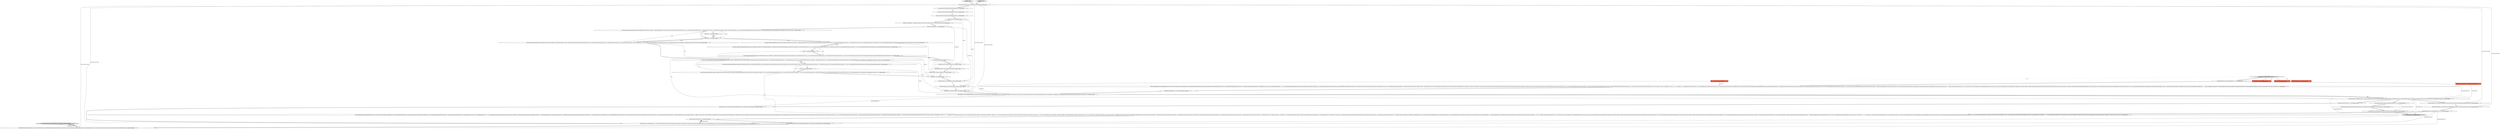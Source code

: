 digraph {
30 [style = filled, label = "this.pulsarRecordCursors.put(split.getKey(),pulsarRecordCursor)@@@199@@@['0', '1', '0']", fillcolor = lightgray, shape = ellipse image = "AAA0AAABBB2BBB"];
43 [style = filled, label = "mockKeyValueSchemaPulsarRecordCursor['0', '0', '1']", fillcolor = lightgray, shape = diamond image = "AAA0AAABBB3BBB"];
52 [style = filled, label = "PulsarSqlSchemaInfoProvider pulsarSqlSchemaInfoProvider = mock()@@@80@@@['0', '0', '1']", fillcolor = white, shape = ellipse image = "AAA0AAABBB3BBB"];
24 [style = filled, label = "PulsarRecordCursor pulsarRecordCursor = spy(new PulsarRecordCursor(ColumnHandles,split,pulsarConnectorConfig,managedLedgerFactory,new ManagedLedgerConfig(),new PulsarConnectorMetricsTracker(new NullStatsProvider()),dispatchingRowDecoderFactory))@@@79@@@['1', '1', '1']", fillcolor = white, shape = ellipse image = "AAA0AAABBB1BBB"];
32 [style = filled, label = "schemas = mock()@@@59@@@['0', '1', '0']", fillcolor = white, shape = ellipse image = "AAA0AAABBB2BBB"];
15 [style = filled, label = "when(PulsarConnectorCache.instance.getManagedLedgerFactory()).thenReturn(managedLedgerFactory)@@@192@@@['1', '0', '0']", fillcolor = white, shape = ellipse image = "AAA0AAABBB1BBB"];
1 [style = filled, label = "doReturn(tenants).when(pulsarAdmin).tenants()@@@71@@@['1', '0', '0']", fillcolor = white, shape = ellipse image = "AAA0AAABBB1BBB"];
47 [style = filled, label = "final KeyValueSchema schema@@@2@@@['0', '0', '1']", fillcolor = tomato, shape = box image = "AAA0AAABBB3BBB"];
5 [style = filled, label = "Topics topics = mock()@@@23@@@['1', '1', '0']", fillcolor = white, shape = ellipse image = "AAA0AAABBB1BBB"];
42 [style = filled, label = "final TopicName topicName@@@2@@@['0', '0', '1']", fillcolor = tomato, shape = box image = "AAA0AAABBB3BBB"];
54 [style = filled, label = "pulsarRecordCursor.setPulsarSqlSchemaInfoProvider(pulsarSqlSchemaInfoProvider)@@@82@@@['0', '0', '1']", fillcolor = white, shape = ellipse image = "AAA0AAABBB3BBB"];
18 [style = filled, label = "when(schemas.getSchemaInfo(anyString())).thenAnswer(new Answer<SchemaInfo>(){@Override public SchemaInfo answer(InvocationOnMock invocationOnMock){Object(( args = invocationOnMock.getArguments()String topic = (String)args(0(if (topicsToSchemas.get(topic) != null) {return topicsToSchemas.get(topic)}{throw new PulsarAdminException(new ClientErrorException(Response.status(404).build()))}}})@@@57@@@['1', '0', '0']", fillcolor = white, shape = ellipse image = "AAA0AAABBB1BBB"];
20 [style = filled, label = "doReturn(topics).when(pulsarAdmin).topics()@@@73@@@['1', '0', '0']", fillcolor = white, shape = ellipse image = "AAA0AAABBB1BBB"];
25 [style = filled, label = "PulsarConnectorCache.instance = mock()@@@195@@@['1', '1', '0']", fillcolor = white, shape = ellipse image = "AAA0AAABBB1BBB"];
17 [style = filled, label = "doReturn(tenants).when(pulsarAdmin).tenants()@@@75@@@['1', '1', '0']", fillcolor = white, shape = ellipse image = "AAA0AAABBB1BBB"];
37 [style = filled, label = "when(PulsarConnectorCache.instance.getManagedLedgerFactory()).thenReturn(managedLedgerFactory)@@@196@@@['0', '1', '0']", fillcolor = white, shape = ellipse image = "AAA0AAABBB2BBB"];
48 [style = filled, label = "final Long entriesNum@@@2@@@['0', '0', '1']", fillcolor = tomato, shape = box image = "AAA0AAABBB3BBB"];
50 [style = filled, label = "when(managedLedgerFactory.openReadOnlyCursor(any(),any(),any())).then(new Answer<ReadOnlyCursor>(){@Override public ReadOnlyCursor answer(InvocationOnMock invocationOnMock){Object(( args = invocationOnMock.getArguments()String topic = (String)args(0(PositionImpl positionImpl = (PositionImpl)args(1(int position = positionImpl.getEntryId() == -1? 0: (int)positionImpl.getEntryId()positions.put(topic,position)ReadOnlyCursorImpl readOnlyCursor = mock()doReturn(entriesNum).when(readOnlyCursor).getNumberOfEntries()doAnswer(new Answer<Void>(){@Override public Void answer(InvocationOnMock invocation){Object(( args = invocation.getArguments()Integer skipEntries = (Integer)args(0(positions.put(topic,positions.get(topic) + skipEntries)return null}}).when(readOnlyCursor).skipEntries(anyInt())when(readOnlyCursor.getReadPosition()).thenAnswer(new Answer<PositionImpl>(){@Override public PositionImpl answer(InvocationOnMock invocationOnMock){return PositionImpl.get(0,positions.get(topic))}})doAnswer(new Answer(){@Override public Object answer(InvocationOnMock invocationOnMock){Object(( args = invocationOnMock.getArguments()Integer readEntries = (Integer)args(0(AsyncCallbacks.ReadEntriesCallback callback = (AsyncCallbacks.ReadEntriesCallback)args(2(Object ctx = args(3(new Thread(new Runnable(){@Override public void run(){List<Entry> entries = new LinkedList<>()for (int i = 0 i < readEntries i++){MessageMetadata messageMetadata = new MessageMetadata().setProducerName(\"test-producer\").setSequenceId(positions.get(topic)).setPublishTime(System.currentTimeMillis())if (KeyValueEncodingType.SEPARATED.equals(schema.getKeyValueEncodingType())) {messageMetadata.setPartitionKey(new String(schema.getKeySchema().encode(message.getKey()),Charset.forName(\"UTF-8\"))).setPartitionKeyB64Encoded(false)}ByteBuf dataPayload = io.netty.buffer.Unpooled.copiedBuffer(schema.encode(message))ByteBuf byteBuf = serializeMetadataAndPayload(Commands.ChecksumType.Crc32c,messageMetadata,dataPayload)entries.add(EntryImpl.create(0,positions.get(topic),byteBuf))positions.put(topic,positions.get(topic) + 1)}callback.readEntriesComplete(entries,ctx)}}).start()return null}}).when(readOnlyCursor).asyncReadEntries(anyInt(),anyLong(),any(),any(),any())when(readOnlyCursor.hasMoreEntries()).thenAnswer(new Answer<Boolean>(){@Override public Boolean answer(InvocationOnMock invocationOnMock){return positions.get(topic) < entriesNum}})when(readOnlyCursor.getNumberOfEntries(any())).then(new Answer<Long>(){@Override public Long answer(InvocationOnMock invocationOnMock){Object(( args = invocationOnMock.getArguments()com.google.common.collect.Range<PositionImpl> range = (com.google.common.collect.Range<PositionImpl>)args(0(return (range.upperEndpoint().getEntryId() + 1) - range.lowerEndpoint().getEntryId()}})when(readOnlyCursor.getCurrentLedgerInfo()).thenReturn(MLDataFormats.ManagedLedgerInfo.LedgerInfo.newBuilder().setLedgerId(0).build())return readOnlyCursor}})@@@4@@@['0', '0', '1']", fillcolor = white, shape = ellipse image = "AAA0AAABBB3BBB"];
10 [style = filled, label = "pulsarAdmin = mock()@@@70@@@['1', '0', '0']", fillcolor = white, shape = ellipse image = "AAA0AAABBB1BBB"];
6 [style = filled, label = "pulsarAdmin = mock()@@@74@@@['1', '1', '0']", fillcolor = white, shape = ellipse image = "AAA0AAABBB1BBB"];
12 [style = filled, label = "PulsarSplit split = new PulsarSplit(0,pulsarConnectorId.toString(),topicName.getNamespace(),topicName.getLocalName(),topicName.getLocalName(),entriesNum,new String(schema.getSchemaInfo().getSchema()),schema.getSchemaInfo().getType(),0,entriesNum,0,0,TupleDomain.all(),objectMapper.writeValueAsString(schema.getSchemaInfo().getProperties()),null)@@@78@@@['1', '1', '1']", fillcolor = white, shape = ellipse image = "AAA0AAABBB1BBB"];
45 [style = filled, label = "ManagedLedgerFactory managedLedgerFactory = mock()@@@3@@@['0', '0', '1']", fillcolor = white, shape = ellipse image = "AAA0AAABBB3BBB"];
11 [style = filled, label = "doReturn(new LinkedList<>(topicNames.stream().map(null).collect(Collectors.toSet()))).when(tenants).getTenants()@@@8@@@['1', '1', '0']", fillcolor = white, shape = ellipse image = "AAA0AAABBB1BBB"];
19 [style = filled, label = "this.pulsarConnectorConfig = spy(new PulsarConnectorConfig())@@@3@@@['1', '1', '0']", fillcolor = white, shape = ellipse image = "AAA0AAABBB1BBB"];
23 [style = filled, label = "doReturn(namespaces).when(pulsarAdmin).namespaces()@@@72@@@['1', '0', '0']", fillcolor = white, shape = ellipse image = "AAA0AAABBB1BBB"];
3 [style = filled, label = "doReturn(topics).when(pulsarAdmin).topics()@@@77@@@['1', '1', '0']", fillcolor = white, shape = ellipse image = "AAA0AAABBB1BBB"];
0 [style = filled, label = "this.pulsarConnectorConfig.setMaxSplitEntryQueueSize(10)@@@5@@@['1', '1', '0']", fillcolor = white, shape = ellipse image = "AAA0AAABBB1BBB"];
49 [style = filled, label = "KeyValue message@@@2@@@['0', '0', '1']", fillcolor = tomato, shape = box image = "AAA0AAABBB3BBB"];
29 [style = filled, label = "when(topics.getList(anyString(),any())).thenAnswer(new Answer<List<String>>(){@Override public List<String> answer(InvocationOnMock invocationOnMock){Object(( args = invocationOnMock.getArguments()String ns = (String)args(0(List<String> topics = getTopics(ns)if (topics.isEmpty()) {ClientErrorException cee = new ClientErrorException(Response.status(404).build())throw new PulsarAdminException(cee,cee.getMessage(),cee.getResponse().getStatus())}return topics}})@@@24@@@['0', '1', '0']", fillcolor = white, shape = ellipse image = "AAA0AAABBB2BBB"];
33 [style = filled, label = "when(managedLedgerFactory.openReadOnlyCursor(any(),any(),any())).then(new Answer<ReadOnlyCursor>(){@Override public ReadOnlyCursor answer(InvocationOnMock invocationOnMock){Object(( args = invocationOnMock.getArguments()String topic = (String)args(0(PositionImpl positionImpl = (PositionImpl)args(1(int position = positionImpl.getEntryId() == -1? 0: (int)positionImpl.getEntryId()positions.put(topic,position)String schemaName = TopicName.get(TopicName.get(topic.replaceAll(\"/persistent\",\"\")).getPartitionedTopicName()).getSchemaName()long entries = topicsToNumEntries.get(schemaName)ReadOnlyCursorImpl readOnlyCursor = mock()doReturn(entries).when(readOnlyCursor).getNumberOfEntries()doAnswer(new Answer<Void>(){@Override public Void answer(InvocationOnMock invocation){Object(( args = invocation.getArguments()Integer skipEntries = (Integer)args(0(positions.put(topic,positions.get(topic) + skipEntries)return null}}).when(readOnlyCursor).skipEntries(anyInt())when(readOnlyCursor.getReadPosition()).thenAnswer(new Answer<PositionImpl>(){@Override public PositionImpl answer(InvocationOnMock invocationOnMock){return PositionImpl.get(0,positions.get(topic))}})doAnswer(new Answer(){@Override public Object answer(InvocationOnMock invocationOnMock){Object(( args = invocationOnMock.getArguments()Integer readEntries = (Integer)args(0(AsyncCallbacks.ReadEntriesCallback callback = (AsyncCallbacks.ReadEntriesCallback)args(2(Object ctx = args(3(new Thread(new Runnable(){@Override public void run(){List<Entry> entries = new LinkedList<>()for (int i = 0 i < readEntries i++){TestPulsarConnector.Bar bar = new TestPulsarConnector.Bar()bar.field1 = fooFunctions.get(\"bar.field1\").apply(count) == null? null: (int)fooFunctions.get(\"bar.field1\").apply(count)bar.field2 = fooFunctions.get(\"bar.field2\").apply(count) == null? null: (String)fooFunctions.get(\"bar.field2\").apply(count)bar.field3 = (float)fooFunctions.get(\"bar.field3\").apply(count)Foo foo = new Foo()foo.field1 = (int)fooFunctions.get(\"field1\").apply(count)foo.field2 = (String)fooFunctions.get(\"field2\").apply(count)foo.field3 = (float)fooFunctions.get(\"field3\").apply(count)foo.field4 = (double)fooFunctions.get(\"field4\").apply(count)foo.field5 = (boolean)fooFunctions.get(\"field5\").apply(count)foo.field6 = (long)fooFunctions.get(\"field6\").apply(count)foo.timestamp = (long)fooFunctions.get(\"timestamp\").apply(count)foo.time = (int)fooFunctions.get(\"time\").apply(count)foo.date = (int)fooFunctions.get(\"date\").apply(count)foo.bar = barfoo.field7 = (Foo.TestEnum)fooFunctions.get(\"field7\").apply(count)MessageMetadata messageMetadata = new MessageMetadata().setProducerName(\"test-producer\").setSequenceId(positions.get(topic)).setPublishTime(System.currentTimeMillis())Schema schema = topicsToSchemas.get(schemaName).getType() == SchemaType.AVRO? AvroSchema.of(): JSONSchema.of()ByteBuf payload = io.netty.buffer.Unpooled.copiedBuffer(schema.encode(foo))ByteBuf byteBuf = serializeMetadataAndPayload(Commands.ChecksumType.Crc32c,messageMetadata,payload)completedBytes += byteBuf.readableBytes()entries.add(EntryImpl.create(0,positions.get(topic),byteBuf))positions.put(topic,positions.get(topic) + 1)count++}callback.readEntriesComplete(entries,ctx)}}).start()return null}}).when(readOnlyCursor).asyncReadEntries(anyInt(),anyLong(),any(),any(),any())when(readOnlyCursor.hasMoreEntries()).thenAnswer(new Answer<Boolean>(){@Override public Boolean answer(InvocationOnMock invocationOnMock){return positions.get(topic) < entries}})when(readOnlyCursor.findNewestMatching(any(),any())).then(new Answer<Position>(){@Override public Position answer(InvocationOnMock invocationOnMock){Object(( args = invocationOnMock.getArguments()com.google.common.base.Predicate<Entry> predicate = (com.google.common.base.Predicate<Entry>)args(1(String schemaName = TopicName.get(TopicName.get(topic.replaceAll(\"/persistent\",\"\")).getPartitionedTopicName()).getSchemaName()List<Entry> entries = getTopicEntries(schemaName)Integer target = nullfor (int i = entries.size() - 1 i >= 0 i--){Entry entry = entries.get(i)if (predicate.apply(entry)) {target = ibreak}}return target == null? null: new PositionImpl(0,target)}})when(readOnlyCursor.getNumberOfEntries(any())).then(new Answer<Long>(){@Override public Long answer(InvocationOnMock invocationOnMock){Object(( args = invocationOnMock.getArguments()com.google.common.collect.Range<PositionImpl> range = (com.google.common.collect.Range<PositionImpl>)args(0(return (range.upperEndpoint().getEntryId() + 1) - range.lowerEndpoint().getEntryId()}})when(readOnlyCursor.getCurrentLedgerInfo()).thenReturn(MLDataFormats.ManagedLedgerInfo.LedgerInfo.newBuilder().setLedgerId(0).build())return readOnlyCursor}})@@@83@@@['0', '1', '0']", fillcolor = white, shape = ellipse image = "AAA0AAABBB2BBB"];
2 [style = filled, label = "Topics topics = mock()@@@22@@@['1', '0', '0']", fillcolor = white, shape = ellipse image = "AAA0AAABBB1BBB"];
38 [style = filled, label = "ManagedLedgerFactory managedLedgerFactory = mock()@@@82@@@['0', '1', '0']", fillcolor = white, shape = ellipse image = "AAA0AAABBB2BBB"];
40 [style = filled, label = "when(topics.getPartitionedTopicMetadata(anyString())).thenAnswer(new Answer<PartitionedTopicMetadata>(){@Override public PartitionedTopicMetadata answer(InvocationOnMock invocationOnMock){Object(( args = invocationOnMock.getArguments()String topic = (String)args(0(int partitions = partitionedTopicsToPartitions.get(topic) == null? 0: partitionedTopicsToPartitions.get(topic)return new PartitionedTopicMetadata(partitions)}})@@@50@@@['0', '1', '0']", fillcolor = white, shape = ellipse image = "AAA0AAABBB2BBB"];
28 [style = filled, label = "schemas = mock()@@@56@@@['1', '0', '0']", fillcolor = white, shape = ellipse image = "AAA0AAABBB1BBB"];
4 [style = filled, label = "when(namespaces.getNamespaces(anyString())).thenAnswer(new Answer<List<String>>(){@Override public List<String> answer(InvocationOnMock invocation){Object(( args = invocation.getArguments()String tenant = (String)args(0(List<String> ns = getNamespace(tenant)if (ns.isEmpty()) {ClientErrorException cee = new ClientErrorException(Response.status(404).build())throw new PulsarAdminException(cee,cee.getMessage(),cee.getResponse().getStatus())}return ns}})@@@10@@@['1', '1', '0']", fillcolor = white, shape = ellipse image = "AAA0AAABBB1BBB"];
46 [style = filled, label = "List<PulsarColumnHandle> ColumnHandles@@@2@@@['0', '0', '1']", fillcolor = tomato, shape = box image = "AAA0AAABBB3BBB"];
9 [style = filled, label = "when(topics.getPartitionedTopicMetadata(anyString())).thenAnswer(new Answer<PartitionedTopicMetadata>(){@Override public PartitionedTopicMetadata answer(InvocationOnMock invocationOnMock){Object(( args = invocationOnMock.getArguments()String topic = (String)args(0(int partitions = partitionedTopicsToPartitions.get(topic) == null? 0: partitionedTopicsToPartitions.get(topic)return new PartitionedTopicMetadata(partitions)}})@@@47@@@['1', '0', '0']", fillcolor = white, shape = ellipse image = "AAA0AAABBB1BBB"];
41 [style = filled, label = "this.pulsarSplitManager = Mockito.spy(new PulsarSplitManager(pulsarConnectorId,this.pulsarConnectorConfig))@@@81@@@['0', '1', '0']", fillcolor = white, shape = ellipse image = "AAA0AAABBB2BBB"];
26 [style = filled, label = "PulsarRecordCursor pulsarRecordCursor = spy(new PulsarRecordCursor(topicsToColumnHandles.get(split.getKey()),split.getValue(),pulsarConnectorConfig,managedLedgerFactory,new ManagedLedgerConfig(),new PulsarConnectorMetricsTracker(new NullStatsProvider()),dispatchingRowDecoderFactory))@@@194@@@['1', '0', '0']", fillcolor = white, shape = ellipse image = "AAA0AAABBB1BBB"];
7 [style = filled, label = "Tenants tenants = mock()@@@7@@@['1', '1', '0']", fillcolor = white, shape = ellipse image = "AAA0AAABBB1BBB"];
31 [style = filled, label = "when(topics.getPartitionedTopicList(anyString())).thenAnswer(new Answer<List<String>>(){@Override public List<String> answer(InvocationOnMock invocationOnMock){Object(( args = invocationOnMock.getArguments()String ns = (String)args(0(List<String> topics = getPartitionedTopics(ns)if (topics.isEmpty()) {ClientErrorException cee = new ClientErrorException(Response.status(404).build())throw new PulsarAdminException(cee,cee.getMessage(),cee.getResponse().getStatus())}return topics}})@@@37@@@['0', '1', '0']", fillcolor = white, shape = ellipse image = "AAA0AAABBB2BBB"];
53 [style = filled, label = "ObjectMapper objectMapper = new ObjectMapper()@@@77@@@['0', '0', '1']", fillcolor = white, shape = ellipse image = "AAA0AAABBB3BBB"];
34 [style = filled, label = "when(schemas.getSchemaInfo(anyString())).thenAnswer(new Answer<SchemaInfo>(){@Override public SchemaInfo answer(InvocationOnMock invocationOnMock){Object(( args = invocationOnMock.getArguments()String topic = (String)args(0(if (topicsToSchemas.get(topic) != null) {return topicsToSchemas.get(topic)}{ClientErrorException cee = new ClientErrorException(Response.status(404).build())throw new PulsarAdminException(cee,cee.getMessage(),cee.getResponse().getStatus())}}})@@@60@@@['0', '1', '0']", fillcolor = white, shape = ellipse image = "AAA0AAABBB2BBB"];
21 [style = filled, label = "doReturn(namespaces).when(pulsarAdmin).namespaces()@@@76@@@['1', '1', '0']", fillcolor = white, shape = ellipse image = "AAA0AAABBB1BBB"];
13 [style = filled, label = "Namespaces namespaces = mock()@@@9@@@['1', '1', '0']", fillcolor = white, shape = ellipse image = "AAA0AAABBB1BBB"];
14 [style = filled, label = "PulsarConnectorCache.instance = mock()@@@191@@@['1', '0', '0']", fillcolor = white, shape = ellipse image = "AAA0AAABBB1BBB"];
51 [style = filled, label = "when(pulsarSqlSchemaInfoProvider.getSchemaByVersion(any())).thenReturn(completedFuture(schema.getSchemaInfo()))@@@81@@@['0', '0', '1']", fillcolor = white, shape = ellipse image = "AAA0AAABBB3BBB"];
16 [style = filled, label = "when(topics.getPartitionedTopicList(anyString())).thenAnswer(new Answer<List<String>>(){@Override public List<String> answer(InvocationOnMock invocationOnMock){Object(( args = invocationOnMock.getArguments()String ns = (String)args(0(List<String> topics = getPartitionedTopics(ns)if (topics.isEmpty()) {throw new PulsarAdminException(new ClientErrorException(Response.status(404).build()))}return topics}})@@@35@@@['1', '0', '0']", fillcolor = white, shape = ellipse image = "AAA0AAABBB1BBB"];
44 [style = filled, label = "return pulsarRecordCursor@@@83@@@['0', '0', '1']", fillcolor = lightgray, shape = ellipse image = "AAA0AAABBB3BBB"];
22 [style = filled, label = "this.pulsarConnectorConfig.setMaxEntryReadBatchSize(1)@@@4@@@['1', '1', '0']", fillcolor = white, shape = ellipse image = "AAA0AAABBB1BBB"];
8 [style = filled, label = "setup['1', '0', '0']", fillcolor = lightgray, shape = diamond image = "AAA0AAABBB1BBB"];
36 [style = filled, label = "PulsarRecordCursor pulsarRecordCursor = spy(new PulsarRecordCursor(topicsToColumnHandles.get(split.getKey()),split.getValue(),pulsarConnectorConfig,managedLedgerFactory,new ManagedLedgerConfig(),new PulsarConnectorMetricsTracker(new NullStatsProvider()),dispatchingRowDecoderFactory))@@@198@@@['0', '1', '0']", fillcolor = white, shape = ellipse image = "AAA0AAABBB2BBB"];
39 [style = filled, label = "this.pulsarMetadata = new PulsarMetadata(pulsarConnectorId,this.pulsarConnectorConfig,dispatchingRowDecoderFactory)@@@80@@@['0', '1', '0']", fillcolor = white, shape = ellipse image = "AAA0AAABBB2BBB"];
27 [style = filled, label = "this.pulsarConnectorConfig.setMaxSplitMessageQueueSize(100)@@@6@@@['1', '1', '0']", fillcolor = white, shape = ellipse image = "AAA0AAABBB1BBB"];
35 [style = filled, label = "setup['0', '1', '0']", fillcolor = lightgray, shape = diamond image = "AAA0AAABBB2BBB"];
43->46 [style = dotted, label="true"];
21->3 [style = bold, label=""];
27->7 [style = bold, label=""];
20->6 [style = bold, label=""];
43->45 [style = bold, label=""];
7->17 [style = solid, label="tenants"];
17->21 [style = bold, label=""];
36->30 [style = bold, label=""];
25->26 [style = bold, label=""];
29->31 [style = solid, label="args"];
40->34 [style = solid, label="args"];
31->34 [style = solid, label="cee"];
19->22 [style = bold, label=""];
51->54 [style = bold, label=""];
19->21 [style = solid, label="pulsarConnectorConfig"];
26->25 [style = solid, label="pulsarRecordCursor"];
43->47 [style = dotted, label="true"];
19->41 [style = solid, label="pulsarConnectorConfig"];
1->23 [style = bold, label=""];
7->11 [style = bold, label=""];
12->24 [style = bold, label=""];
4->2 [style = bold, label=""];
39->41 [style = bold, label=""];
0->27 [style = bold, label=""];
26->25 [style = bold, label=""];
9->18 [style = solid, label="args"];
50->53 [style = bold, label=""];
15->26 [style = bold, label=""];
41->38 [style = bold, label=""];
28->18 [style = bold, label=""];
46->24 [style = solid, label="ColumnHandles"];
5->29 [style = bold, label=""];
12->26 [style = solid, label="managedLedgerFactory"];
9->28 [style = bold, label=""];
24->14 [style = bold, label=""];
25->37 [style = bold, label=""];
19->26 [style = solid, label="pulsarConnectorConfig"];
19->39 [style = solid, label="pulsarConnectorConfig"];
43->49 [style = dotted, label="true"];
40->32 [style = bold, label=""];
4->5 [style = solid, label="args"];
48->50 [style = solid, label="entriesNum"];
31->40 [style = solid, label="args"];
43->48 [style = dotted, label="true"];
31->3 [style = solid, label="topics"];
5->16 [style = solid, label="args"];
52->51 [style = bold, label=""];
12->15 [style = solid, label="managedLedgerFactory"];
11->13 [style = bold, label=""];
36->30 [style = solid, label="pulsarRecordCursor"];
18->24 [style = solid, label="args"];
32->34 [style = bold, label=""];
38->33 [style = bold, label=""];
48->12 [style = solid, label="entriesNum"];
30->36 [style = bold, label=""];
5->16 [style = bold, label=""];
28->6 [style = solid, label="schemas"];
12->24 [style = solid, label="split"];
8->19 [style = bold, label=""];
34->33 [style = solid, label="args"];
13->4 [style = bold, label=""];
24->39 [style = bold, label=""];
34->6 [style = bold, label=""];
22->0 [style = bold, label=""];
45->24 [style = solid, label="managedLedgerFactory"];
13->23 [style = solid, label="namespaces"];
10->1 [style = bold, label=""];
3->12 [style = bold, label=""];
7->1 [style = solid, label="tenants"];
23->20 [style = bold, label=""];
29->31 [style = bold, label=""];
38->37 [style = solid, label="managedLedgerFactory"];
24->52 [style = bold, label=""];
4->29 [style = solid, label="args"];
16->20 [style = solid, label="topics"];
45->50 [style = bold, label=""];
14->15 [style = bold, label=""];
2->5 [style = solid, label="topics"];
38->36 [style = solid, label="managedLedgerFactory"];
31->40 [style = bold, label=""];
2->5 [style = bold, label=""];
4->5 [style = bold, label=""];
5->29 [style = solid, label="topics"];
53->12 [style = bold, label=""];
19->3 [style = solid, label="pulsarConnectorConfig"];
6->17 [style = bold, label=""];
54->44 [style = bold, label=""];
37->36 [style = bold, label=""];
43->42 [style = dotted, label="true"];
24->44 [style = solid, label="pulsarRecordCursor"];
16->9 [style = solid, label="args"];
18->10 [style = bold, label=""];
19->36 [style = solid, label="pulsarConnectorConfig"];
13->21 [style = solid, label="namespaces"];
52->54 [style = solid, label="pulsarSqlSchemaInfoProvider"];
35->19 [style = bold, label=""];
33->25 [style = bold, label=""];
32->12 [style = solid, label="schemas"];
16->9 [style = bold, label=""];
}

